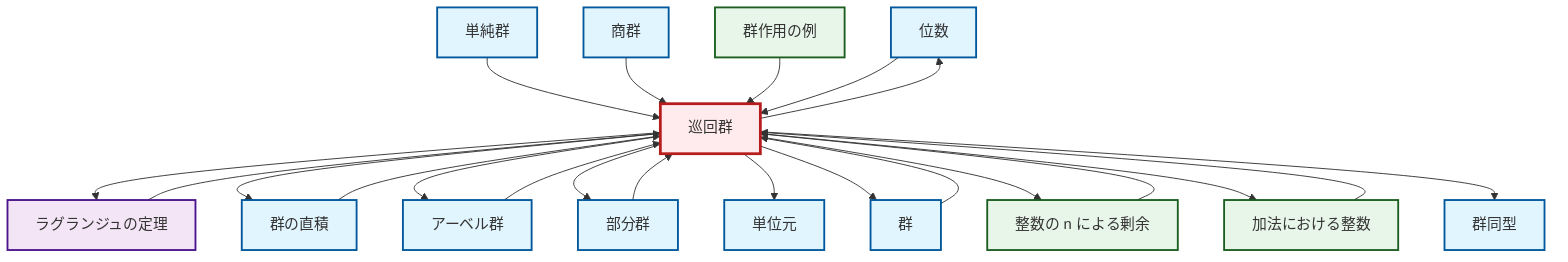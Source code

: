 graph TD
    classDef definition fill:#e1f5fe,stroke:#01579b,stroke-width:2px
    classDef theorem fill:#f3e5f5,stroke:#4a148c,stroke-width:2px
    classDef axiom fill:#fff3e0,stroke:#e65100,stroke-width:2px
    classDef example fill:#e8f5e9,stroke:#1b5e20,stroke-width:2px
    classDef current fill:#ffebee,stroke:#b71c1c,stroke-width:3px
    def-order["位数"]:::definition
    def-identity-element["単位元"]:::definition
    ex-integers-addition["加法における整数"]:::example
    def-abelian-group["アーベル群"]:::definition
    thm-lagrange["ラグランジュの定理"]:::theorem
    def-subgroup["部分群"]:::definition
    def-quotient-group["商群"]:::definition
    def-isomorphism["群同型"]:::definition
    ex-quotient-integers-mod-n["整数の n による剰余"]:::example
    def-cyclic-group["巡回群"]:::definition
    def-direct-product["群の直積"]:::definition
    def-group["群"]:::definition
    def-simple-group["単純群"]:::definition
    ex-group-action-examples["群作用の例"]:::example
    def-cyclic-group --> thm-lagrange
    def-cyclic-group --> def-direct-product
    def-simple-group --> def-cyclic-group
    def-quotient-group --> def-cyclic-group
    def-subgroup --> def-cyclic-group
    ex-group-action-examples --> def-cyclic-group
    def-abelian-group --> def-cyclic-group
    def-cyclic-group --> def-abelian-group
    def-group --> def-cyclic-group
    def-cyclic-group --> def-subgroup
    ex-integers-addition --> def-cyclic-group
    def-cyclic-group --> def-identity-element
    def-cyclic-group --> def-group
    def-cyclic-group --> ex-quotient-integers-mod-n
    def-direct-product --> def-cyclic-group
    thm-lagrange --> def-cyclic-group
    def-cyclic-group --> ex-integers-addition
    def-order --> def-cyclic-group
    def-cyclic-group --> def-isomorphism
    def-cyclic-group --> def-order
    ex-quotient-integers-mod-n --> def-cyclic-group
    class def-cyclic-group current